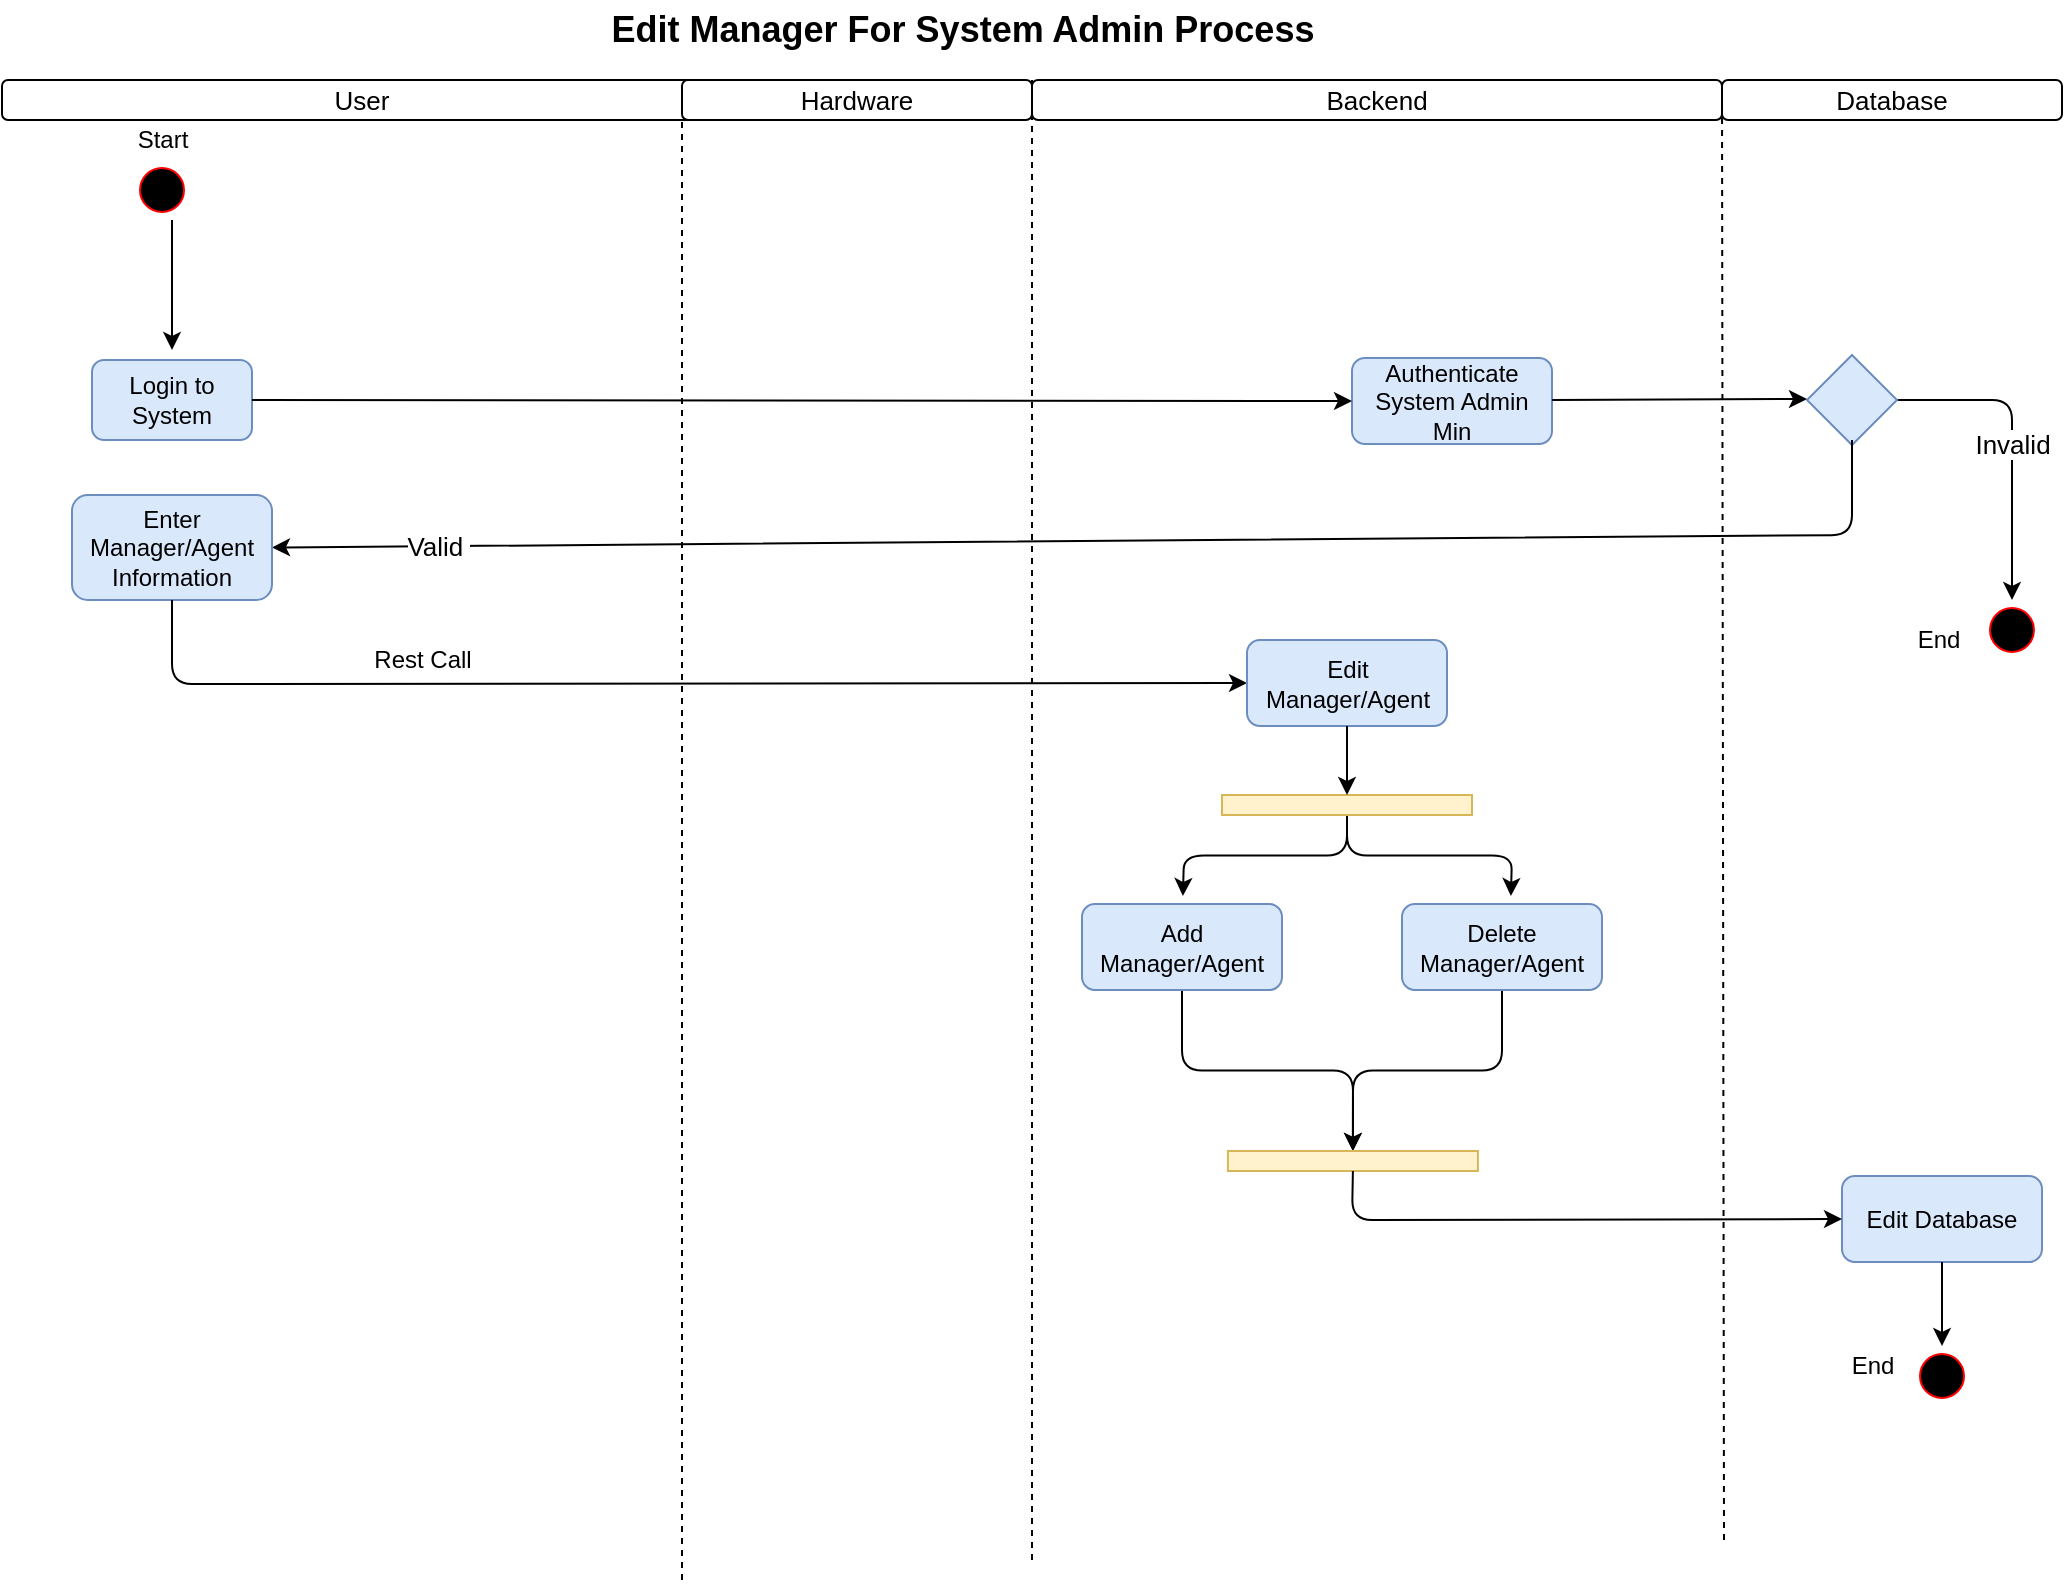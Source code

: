 <mxfile version="13.9.8" type="device"><diagram id="ISLtdBVUx32AEBz_HzWs" name="Page-1"><mxGraphModel dx="1700" dy="1843" grid="1" gridSize="10" guides="1" tooltips="1" connect="1" arrows="1" fold="1" page="1" pageScale="1" pageWidth="1100" pageHeight="850" math="0" shadow="0"><root><mxCell id="0"/><mxCell id="1" parent="0"/><mxCell id="MjAF3yYUcEtWQlRyhVik-29" value="" style="ellipse;html=1;shape=startState;fillColor=#000000;strokeColor=#ff0000;fontSize=13;" vertex="1" parent="1"><mxGeometry x="100" y="90" width="30" height="30" as="geometry"/></mxCell><mxCell id="MjAF3yYUcEtWQlRyhVik-30" value="Edit Manager For System Admin Process" style="text;html=1;align=center;verticalAlign=middle;resizable=0;points=[];autosize=1;fontSize=18;fontStyle=1" vertex="1" parent="1"><mxGeometry x="330" y="10" width="370" height="30" as="geometry"/></mxCell><mxCell id="MjAF3yYUcEtWQlRyhVik-31" value="Start" style="text;html=1;align=center;verticalAlign=middle;resizable=0;points=[];autosize=1;" vertex="1" parent="1"><mxGeometry x="95" y="70" width="40" height="20" as="geometry"/></mxCell><mxCell id="MjAF3yYUcEtWQlRyhVik-32" value="User" style="rounded=1;whiteSpace=wrap;html=1;fontSize=13;" vertex="1" parent="1"><mxGeometry x="35" y="50" width="360" height="20" as="geometry"/></mxCell><mxCell id="MjAF3yYUcEtWQlRyhVik-33" value="Hardware" style="rounded=1;whiteSpace=wrap;html=1;fontSize=13;" vertex="1" parent="1"><mxGeometry x="375" y="50" width="175" height="20" as="geometry"/></mxCell><mxCell id="MjAF3yYUcEtWQlRyhVik-34" value="Database" style="rounded=1;whiteSpace=wrap;html=1;fontSize=13;" vertex="1" parent="1"><mxGeometry x="895" y="50" width="170" height="20" as="geometry"/></mxCell><mxCell id="MjAF3yYUcEtWQlRyhVik-35" value="Backend" style="rounded=1;whiteSpace=wrap;html=1;fontSize=13;" vertex="1" parent="1"><mxGeometry x="550" y="50" width="345" height="20" as="geometry"/></mxCell><mxCell id="MjAF3yYUcEtWQlRyhVik-36" value="" style="edgeStyle=orthogonalEdgeStyle;rounded=0;orthogonalLoop=1;jettySize=auto;html=1;fontSize=13;" edge="1" parent="1"><mxGeometry relative="1" as="geometry"><mxPoint x="120.0" y="120" as="sourcePoint"/><mxPoint x="120.0" y="185" as="targetPoint"/></mxGeometry></mxCell><mxCell id="MjAF3yYUcEtWQlRyhVik-37" value="" style="ellipse;html=1;shape=startState;fillColor=#000000;strokeColor=#ff0000;fontSize=13;" vertex="1" parent="1"><mxGeometry x="1025" y="310" width="30" height="30" as="geometry"/></mxCell><mxCell id="MjAF3yYUcEtWQlRyhVik-38" value="Invalid" style="endArrow=classic;html=1;fontSize=13;exitX=1;exitY=0.5;exitDx=0;exitDy=0;" edge="1" parent="1" source="MjAF3yYUcEtWQlRyhVik-41"><mxGeometry width="50" height="50" relative="1" as="geometry"><mxPoint x="1357.5" y="235" as="sourcePoint"/><mxPoint x="1040" y="310" as="targetPoint"/><Array as="points"><mxPoint x="1040" y="210"/></Array></mxGeometry></mxCell><mxCell id="MjAF3yYUcEtWQlRyhVik-39" value="" style="endArrow=none;html=1;fontSize=13;entryX=0;entryY=1;entryDx=0;entryDy=0;dashed=1;" edge="1" parent="1"><mxGeometry width="50" height="50" relative="1" as="geometry"><mxPoint x="375" y="800" as="sourcePoint"/><mxPoint x="375" y="70" as="targetPoint"/></mxGeometry></mxCell><mxCell id="MjAF3yYUcEtWQlRyhVik-40" value="Login to System" style="rounded=1;whiteSpace=wrap;html=1;fillColor=#dae8fc;strokeColor=#6c8ebf;" vertex="1" parent="1"><mxGeometry x="80" y="190" width="80" height="40" as="geometry"/></mxCell><mxCell id="MjAF3yYUcEtWQlRyhVik-41" value="" style="rhombus;whiteSpace=wrap;html=1;fontSize=13;fillColor=#dae8fc;strokeColor=#6c8ebf;" vertex="1" parent="1"><mxGeometry x="937.5" y="187.5" width="45" height="45" as="geometry"/></mxCell><mxCell id="MjAF3yYUcEtWQlRyhVik-42" value="" style="endArrow=none;html=1;fontSize=13;entryX=1;entryY=0.25;entryDx=0;entryDy=0;dashed=1;" edge="1" parent="1"><mxGeometry width="50" height="50" relative="1" as="geometry"><mxPoint x="550" y="790" as="sourcePoint"/><mxPoint x="550" y="50" as="targetPoint"/></mxGeometry></mxCell><mxCell id="MjAF3yYUcEtWQlRyhVik-43" value="" style="endArrow=none;html=1;fontSize=13;entryX=1;entryY=0.25;entryDx=0;entryDy=0;dashed=1;" edge="1" parent="1" target="MjAF3yYUcEtWQlRyhVik-35"><mxGeometry width="50" height="50" relative="1" as="geometry"><mxPoint x="896" y="780" as="sourcePoint"/><mxPoint x="896" y="70" as="targetPoint"/></mxGeometry></mxCell><mxCell id="MjAF3yYUcEtWQlRyhVik-44" value="Authenticate System Admin Min" style="rounded=1;whiteSpace=wrap;html=1;fillColor=#dae8fc;strokeColor=#6c8ebf;" vertex="1" parent="1"><mxGeometry x="710" y="189" width="100" height="43" as="geometry"/></mxCell><mxCell id="MjAF3yYUcEtWQlRyhVik-45" value="" style="endArrow=classic;html=1;exitX=1;exitY=0.5;exitDx=0;exitDy=0;entryX=0;entryY=0.5;entryDx=0;entryDy=0;" edge="1" parent="1" source="MjAF3yYUcEtWQlRyhVik-40" target="MjAF3yYUcEtWQlRyhVik-44"><mxGeometry width="50" height="50" relative="1" as="geometry"><mxPoint x="610" y="210" as="sourcePoint"/><mxPoint x="660" y="160" as="targetPoint"/></mxGeometry></mxCell><mxCell id="MjAF3yYUcEtWQlRyhVik-46" value="" style="endArrow=classic;html=1;exitX=1;exitY=0.5;exitDx=0;exitDy=0;entryX=0;entryY=0.5;entryDx=0;entryDy=0;" edge="1" parent="1"><mxGeometry width="50" height="50" relative="1" as="geometry"><mxPoint x="810" y="210" as="sourcePoint"/><mxPoint x="937.5" y="209.5" as="targetPoint"/></mxGeometry></mxCell><mxCell id="MjAF3yYUcEtWQlRyhVik-47" value="Valid&amp;nbsp;" style="endArrow=classic;html=1;strokeColor=#000000;fontSize=13;exitX=0.5;exitY=1;exitDx=0;exitDy=0;entryX=1;entryY=0.5;entryDx=0;entryDy=0;" edge="1" parent="1" target="MjAF3yYUcEtWQlRyhVik-48"><mxGeometry x="0.803" width="50" height="50" relative="1" as="geometry"><mxPoint x="960" y="230" as="sourcePoint"/><mxPoint x="190" y="277.5" as="targetPoint"/><Array as="points"><mxPoint x="960" y="277.5"/></Array><mxPoint as="offset"/></mxGeometry></mxCell><mxCell id="MjAF3yYUcEtWQlRyhVik-48" value="Enter Manager/Agent Information" style="rounded=1;whiteSpace=wrap;html=1;fillColor=#dae8fc;strokeColor=#6c8ebf;" vertex="1" parent="1"><mxGeometry x="70" y="257.5" width="100" height="52.5" as="geometry"/></mxCell><mxCell id="MjAF3yYUcEtWQlRyhVik-49" value="" style="endArrow=classic;html=1;entryX=0;entryY=0.5;entryDx=0;entryDy=0;exitX=0.5;exitY=1;exitDx=0;exitDy=0;" edge="1" parent="1" source="MjAF3yYUcEtWQlRyhVik-48" target="MjAF3yYUcEtWQlRyhVik-66"><mxGeometry width="50" height="50" relative="1" as="geometry"><mxPoint x="120" y="297.5" as="sourcePoint"/><mxPoint x="672.5" y="403.5" as="targetPoint"/><Array as="points"><mxPoint x="120" y="352"/></Array></mxGeometry></mxCell><mxCell id="MjAF3yYUcEtWQlRyhVik-55" value="End" style="text;html=1;align=center;verticalAlign=middle;resizable=0;points=[];autosize=1;" vertex="1" parent="1"><mxGeometry x="982.5" y="320" width="40" height="20" as="geometry"/></mxCell><mxCell id="MjAF3yYUcEtWQlRyhVik-57" value="Rest Call" style="text;html=1;align=center;verticalAlign=middle;resizable=0;points=[];autosize=1;" vertex="1" parent="1"><mxGeometry x="210" y="330" width="70" height="20" as="geometry"/></mxCell><mxCell id="MjAF3yYUcEtWQlRyhVik-60" style="edgeStyle=orthogonalEdgeStyle;rounded=1;orthogonalLoop=1;jettySize=auto;html=1;entryX=0;entryY=0.5;entryDx=0;entryDy=0;exitX=0.5;exitY=1;exitDx=0;exitDy=0;" edge="1" parent="1" target="MjAF3yYUcEtWQlRyhVik-65" source="MjAF3yYUcEtWQlRyhVik-67"><mxGeometry relative="1" as="geometry"><mxPoint x="626" y="554" as="sourcePoint"/></mxGeometry></mxCell><mxCell id="MjAF3yYUcEtWQlRyhVik-61" style="edgeStyle=orthogonalEdgeStyle;rounded=1;orthogonalLoop=1;jettySize=auto;html=1;exitX=1;exitY=0.5;exitDx=0;exitDy=0;" edge="1" parent="1" source="MjAF3yYUcEtWQlRyhVik-63"><mxGeometry relative="1" as="geometry"><mxPoint x="789.45" y="458" as="targetPoint"/></mxGeometry></mxCell><mxCell id="MjAF3yYUcEtWQlRyhVik-62" style="edgeStyle=orthogonalEdgeStyle;rounded=1;orthogonalLoop=1;jettySize=auto;html=1;exitX=1;exitY=0.5;exitDx=0;exitDy=0;" edge="1" parent="1" source="MjAF3yYUcEtWQlRyhVik-63"><mxGeometry relative="1" as="geometry"><mxPoint x="625.45" y="458" as="targetPoint"/></mxGeometry></mxCell><mxCell id="MjAF3yYUcEtWQlRyhVik-63" value="" style="rounded=0;whiteSpace=wrap;html=1;fillColor=#fff2cc;strokeColor=#d6b656;rotation=90;" vertex="1" parent="1"><mxGeometry x="702.5" y="350" width="10" height="125" as="geometry"/></mxCell><mxCell id="MjAF3yYUcEtWQlRyhVik-64" style="edgeStyle=orthogonalEdgeStyle;rounded=1;orthogonalLoop=1;jettySize=auto;html=1;entryX=0;entryY=0.5;entryDx=0;entryDy=0;" edge="1" parent="1" target="MjAF3yYUcEtWQlRyhVik-65" source="MjAF3yYUcEtWQlRyhVik-68"><mxGeometry relative="1" as="geometry"><mxPoint x="789.5" y="554" as="sourcePoint"/></mxGeometry></mxCell><mxCell id="MjAF3yYUcEtWQlRyhVik-65" value="" style="rounded=0;whiteSpace=wrap;html=1;fillColor=#fff2cc;strokeColor=#d6b656;rotation=90;" vertex="1" parent="1"><mxGeometry x="705.45" y="528" width="10" height="125" as="geometry"/></mxCell><mxCell id="MjAF3yYUcEtWQlRyhVik-66" value="Edit Manager/Agent" style="rounded=1;whiteSpace=wrap;html=1;fillColor=#dae8fc;strokeColor=#6c8ebf;" vertex="1" parent="1"><mxGeometry x="657.5" y="330" width="100" height="43" as="geometry"/></mxCell><mxCell id="MjAF3yYUcEtWQlRyhVik-67" value="Add Manager/Agent" style="rounded=1;whiteSpace=wrap;html=1;fillColor=#dae8fc;strokeColor=#6c8ebf;" vertex="1" parent="1"><mxGeometry x="575" y="462" width="100" height="43" as="geometry"/></mxCell><mxCell id="MjAF3yYUcEtWQlRyhVik-68" value="Delete Manager/Agent" style="rounded=1;whiteSpace=wrap;html=1;fillColor=#dae8fc;strokeColor=#6c8ebf;" vertex="1" parent="1"><mxGeometry x="735" y="462" width="100" height="43" as="geometry"/></mxCell><mxCell id="MjAF3yYUcEtWQlRyhVik-69" value="" style="endArrow=classic;html=1;exitX=0.5;exitY=1;exitDx=0;exitDy=0;entryX=0;entryY=0.5;entryDx=0;entryDy=0;" edge="1" parent="1" source="MjAF3yYUcEtWQlRyhVik-66" target="MjAF3yYUcEtWQlRyhVik-63"><mxGeometry width="50" height="50" relative="1" as="geometry"><mxPoint x="595" y="398" as="sourcePoint"/><mxPoint x="645" y="348" as="targetPoint"/></mxGeometry></mxCell><mxCell id="MjAF3yYUcEtWQlRyhVik-72" value="Edit Database" style="rounded=1;whiteSpace=wrap;html=1;fillColor=#dae8fc;strokeColor=#6c8ebf;" vertex="1" parent="1"><mxGeometry x="955" y="598" width="100" height="43" as="geometry"/></mxCell><mxCell id="MjAF3yYUcEtWQlRyhVik-73" value="" style="endArrow=classic;html=1;exitX=1;exitY=0.5;exitDx=0;exitDy=0;entryX=0;entryY=0.5;entryDx=0;entryDy=0;" edge="1" parent="1" source="MjAF3yYUcEtWQlRyhVik-65" target="MjAF3yYUcEtWQlRyhVik-72"><mxGeometry width="50" height="50" relative="1" as="geometry"><mxPoint x="665" y="178" as="sourcePoint"/><mxPoint x="715" y="128" as="targetPoint"/><Array as="points"><mxPoint x="710" y="620"/></Array></mxGeometry></mxCell><mxCell id="MjAF3yYUcEtWQlRyhVik-74" value="" style="ellipse;html=1;shape=startState;fillColor=#000000;strokeColor=#ff0000;fontSize=13;" vertex="1" parent="1"><mxGeometry x="990" y="683" width="30" height="30" as="geometry"/></mxCell><mxCell id="MjAF3yYUcEtWQlRyhVik-75" value="End" style="text;html=1;align=center;verticalAlign=middle;resizable=0;points=[];autosize=1;" vertex="1" parent="1"><mxGeometry x="950" y="683" width="40" height="20" as="geometry"/></mxCell><mxCell id="MjAF3yYUcEtWQlRyhVik-76" value="" style="endArrow=classic;html=1;exitX=0.5;exitY=1;exitDx=0;exitDy=0;entryX=0.5;entryY=0;entryDx=0;entryDy=0;" edge="1" parent="1" source="MjAF3yYUcEtWQlRyhVik-72" target="MjAF3yYUcEtWQlRyhVik-74"><mxGeometry width="50" height="50" relative="1" as="geometry"><mxPoint x="1015.0" y="431" as="sourcePoint"/><mxPoint x="1015.0" y="455" as="targetPoint"/></mxGeometry></mxCell></root></mxGraphModel></diagram></mxfile>